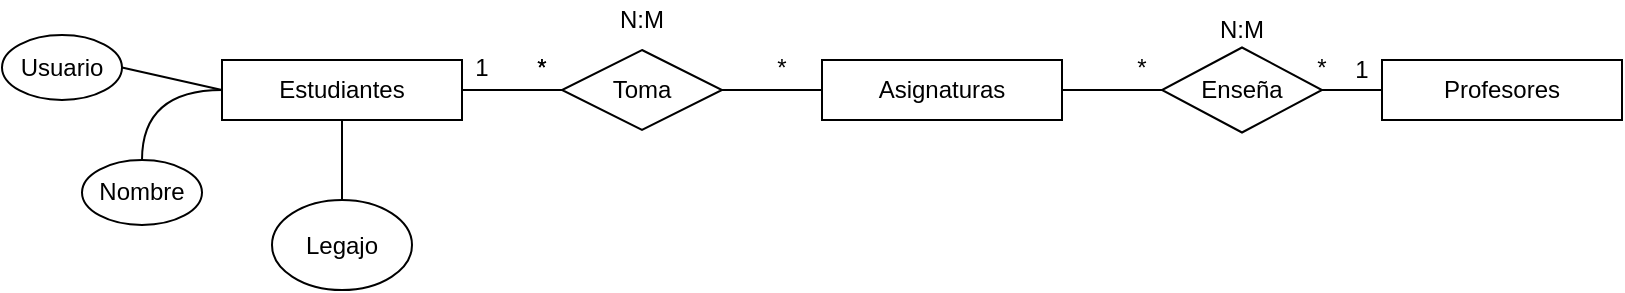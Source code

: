 <mxfile version="13.6.2" type="github">
  <diagram id="C5RBs43oDa-KdzZeNtuy" name="Page-1">
    <mxGraphModel dx="1593" dy="772" grid="1" gridSize="10" guides="1" tooltips="1" connect="1" arrows="1" fold="1" page="1" pageScale="1" pageWidth="827" pageHeight="1169" math="0" shadow="0">
      <root>
        <mxCell id="WIyWlLk6GJQsqaUBKTNV-0" />
        <mxCell id="WIyWlLk6GJQsqaUBKTNV-1" parent="WIyWlLk6GJQsqaUBKTNV-0" />
        <mxCell id="n_A7F0Lf_paovN0THqYE-5" value="" style="edgeStyle=orthogonalEdgeStyle;rounded=0;orthogonalLoop=1;jettySize=auto;html=1;endArrow=none;endFill=0;" edge="1" parent="WIyWlLk6GJQsqaUBKTNV-1" source="n_A7F0Lf_paovN0THqYE-0" target="n_A7F0Lf_paovN0THqYE-3">
          <mxGeometry relative="1" as="geometry" />
        </mxCell>
        <mxCell id="n_A7F0Lf_paovN0THqYE-23" value="" style="edgeStyle=orthogonalEdgeStyle;rounded=0;orthogonalLoop=1;jettySize=auto;html=1;endArrow=none;endFill=0;" edge="1" parent="WIyWlLk6GJQsqaUBKTNV-1" source="n_A7F0Lf_paovN0THqYE-0" target="n_A7F0Lf_paovN0THqYE-22">
          <mxGeometry relative="1" as="geometry" />
        </mxCell>
        <mxCell id="n_A7F0Lf_paovN0THqYE-25" value="" style="edgeStyle=orthogonalEdgeStyle;rounded=0;orthogonalLoop=1;jettySize=auto;html=1;endArrow=none;endFill=0;curved=1;" edge="1" parent="WIyWlLk6GJQsqaUBKTNV-1" source="n_A7F0Lf_paovN0THqYE-0" target="n_A7F0Lf_paovN0THqYE-24">
          <mxGeometry relative="1" as="geometry" />
        </mxCell>
        <mxCell id="n_A7F0Lf_paovN0THqYE-0" value="Estudiantes" style="rounded=0;whiteSpace=wrap;html=1;" vertex="1" parent="WIyWlLk6GJQsqaUBKTNV-1">
          <mxGeometry x="-20" y="180" width="120" height="30" as="geometry" />
        </mxCell>
        <mxCell id="n_A7F0Lf_paovN0THqYE-8" value="" style="edgeStyle=orthogonalEdgeStyle;rounded=0;orthogonalLoop=1;jettySize=auto;html=1;endArrow=none;endFill=0;" edge="1" parent="WIyWlLk6GJQsqaUBKTNV-1" source="n_A7F0Lf_paovN0THqYE-1" target="n_A7F0Lf_paovN0THqYE-7">
          <mxGeometry relative="1" as="geometry" />
        </mxCell>
        <mxCell id="n_A7F0Lf_paovN0THqYE-1" value="Asignaturas" style="rounded=0;whiteSpace=wrap;html=1;" vertex="1" parent="WIyWlLk6GJQsqaUBKTNV-1">
          <mxGeometry x="280" y="180" width="120" height="30" as="geometry" />
        </mxCell>
        <mxCell id="n_A7F0Lf_paovN0THqYE-2" value="Profesores" style="rounded=0;whiteSpace=wrap;html=1;" vertex="1" parent="WIyWlLk6GJQsqaUBKTNV-1">
          <mxGeometry x="560" y="180" width="120" height="30" as="geometry" />
        </mxCell>
        <mxCell id="n_A7F0Lf_paovN0THqYE-6" value="" style="edgeStyle=orthogonalEdgeStyle;rounded=0;orthogonalLoop=1;jettySize=auto;html=1;endArrow=none;endFill=0;" edge="1" parent="WIyWlLk6GJQsqaUBKTNV-1" source="n_A7F0Lf_paovN0THqYE-3" target="n_A7F0Lf_paovN0THqYE-1">
          <mxGeometry relative="1" as="geometry" />
        </mxCell>
        <mxCell id="n_A7F0Lf_paovN0THqYE-3" value="Toma" style="rhombus;whiteSpace=wrap;html=1;" vertex="1" parent="WIyWlLk6GJQsqaUBKTNV-1">
          <mxGeometry x="150" y="175" width="80" height="40" as="geometry" />
        </mxCell>
        <mxCell id="n_A7F0Lf_paovN0THqYE-9" value="" style="edgeStyle=orthogonalEdgeStyle;rounded=0;orthogonalLoop=1;jettySize=auto;html=1;endArrow=none;endFill=0;" edge="1" parent="WIyWlLk6GJQsqaUBKTNV-1" source="n_A7F0Lf_paovN0THqYE-7" target="n_A7F0Lf_paovN0THqYE-2">
          <mxGeometry relative="1" as="geometry" />
        </mxCell>
        <mxCell id="n_A7F0Lf_paovN0THqYE-7" value="Enseña" style="rhombus;whiteSpace=wrap;html=1;rounded=0;" vertex="1" parent="WIyWlLk6GJQsqaUBKTNV-1">
          <mxGeometry x="450" y="173.75" width="80" height="42.5" as="geometry" />
        </mxCell>
        <mxCell id="n_A7F0Lf_paovN0THqYE-10" value="1" style="text;html=1;strokeColor=none;fillColor=none;align=center;verticalAlign=middle;whiteSpace=wrap;rounded=0;" vertex="1" parent="WIyWlLk6GJQsqaUBKTNV-1">
          <mxGeometry x="100" y="173.75" width="20" height="20" as="geometry" />
        </mxCell>
        <mxCell id="n_A7F0Lf_paovN0THqYE-11" value="N:M" style="text;html=1;strokeColor=none;fillColor=none;align=center;verticalAlign=middle;whiteSpace=wrap;rounded=0;" vertex="1" parent="WIyWlLk6GJQsqaUBKTNV-1">
          <mxGeometry x="170" y="150" width="40" height="20" as="geometry" />
        </mxCell>
        <mxCell id="n_A7F0Lf_paovN0THqYE-12" value="N:M" style="text;html=1;strokeColor=none;fillColor=none;align=center;verticalAlign=middle;whiteSpace=wrap;rounded=0;" vertex="1" parent="WIyWlLk6GJQsqaUBKTNV-1">
          <mxGeometry x="470" y="155" width="40" height="20" as="geometry" />
        </mxCell>
        <mxCell id="n_A7F0Lf_paovN0THqYE-13" value="1" style="text;html=1;strokeColor=none;fillColor=none;align=center;verticalAlign=middle;whiteSpace=wrap;rounded=0;" vertex="1" parent="WIyWlLk6GJQsqaUBKTNV-1">
          <mxGeometry x="530" y="175" width="40" height="20" as="geometry" />
        </mxCell>
        <mxCell id="n_A7F0Lf_paovN0THqYE-14" value="*" style="text;html=1;strokeColor=none;fillColor=none;align=center;verticalAlign=middle;whiteSpace=wrap;rounded=0;" vertex="1" parent="WIyWlLk6GJQsqaUBKTNV-1">
          <mxGeometry x="120" y="173.75" width="40" height="20" as="geometry" />
        </mxCell>
        <mxCell id="n_A7F0Lf_paovN0THqYE-17" value="*" style="text;html=1;strokeColor=none;fillColor=none;align=center;verticalAlign=middle;whiteSpace=wrap;rounded=0;" vertex="1" parent="WIyWlLk6GJQsqaUBKTNV-1">
          <mxGeometry x="510" y="173.75" width="40" height="20" as="geometry" />
        </mxCell>
        <mxCell id="n_A7F0Lf_paovN0THqYE-19" value="*" style="text;html=1;strokeColor=none;fillColor=none;align=center;verticalAlign=middle;whiteSpace=wrap;rounded=0;" vertex="1" parent="WIyWlLk6GJQsqaUBKTNV-1">
          <mxGeometry x="120" y="173.75" width="40" height="20" as="geometry" />
        </mxCell>
        <mxCell id="n_A7F0Lf_paovN0THqYE-20" value="*" style="text;html=1;strokeColor=none;fillColor=none;align=center;verticalAlign=middle;whiteSpace=wrap;rounded=0;" vertex="1" parent="WIyWlLk6GJQsqaUBKTNV-1">
          <mxGeometry x="240" y="173.75" width="40" height="20" as="geometry" />
        </mxCell>
        <mxCell id="n_A7F0Lf_paovN0THqYE-21" value="*" style="text;html=1;strokeColor=none;fillColor=none;align=center;verticalAlign=middle;whiteSpace=wrap;rounded=0;" vertex="1" parent="WIyWlLk6GJQsqaUBKTNV-1">
          <mxGeometry x="420" y="173.75" width="40" height="20" as="geometry" />
        </mxCell>
        <mxCell id="n_A7F0Lf_paovN0THqYE-22" value="Legajo" style="ellipse;whiteSpace=wrap;html=1;rounded=0;" vertex="1" parent="WIyWlLk6GJQsqaUBKTNV-1">
          <mxGeometry x="5" y="250" width="70" height="45" as="geometry" />
        </mxCell>
        <mxCell id="n_A7F0Lf_paovN0THqYE-24" value="Nombre" style="ellipse;whiteSpace=wrap;html=1;rounded=0;" vertex="1" parent="WIyWlLk6GJQsqaUBKTNV-1">
          <mxGeometry x="-90" y="230" width="60" height="32.5" as="geometry" />
        </mxCell>
        <mxCell id="n_A7F0Lf_paovN0THqYE-29" value="Usuario" style="ellipse;whiteSpace=wrap;html=1;rounded=0;" vertex="1" parent="WIyWlLk6GJQsqaUBKTNV-1">
          <mxGeometry x="-130" y="167.5" width="60" height="32.5" as="geometry" />
        </mxCell>
        <mxCell id="n_A7F0Lf_paovN0THqYE-30" value="" style="endArrow=none;html=1;exitX=1;exitY=0.5;exitDx=0;exitDy=0;entryX=0;entryY=0.5;entryDx=0;entryDy=0;" edge="1" parent="WIyWlLk6GJQsqaUBKTNV-1" source="n_A7F0Lf_paovN0THqYE-29" target="n_A7F0Lf_paovN0THqYE-0">
          <mxGeometry width="50" height="50" relative="1" as="geometry">
            <mxPoint x="-80" y="360" as="sourcePoint" />
            <mxPoint x="-30" y="310" as="targetPoint" />
          </mxGeometry>
        </mxCell>
      </root>
    </mxGraphModel>
  </diagram>
</mxfile>
